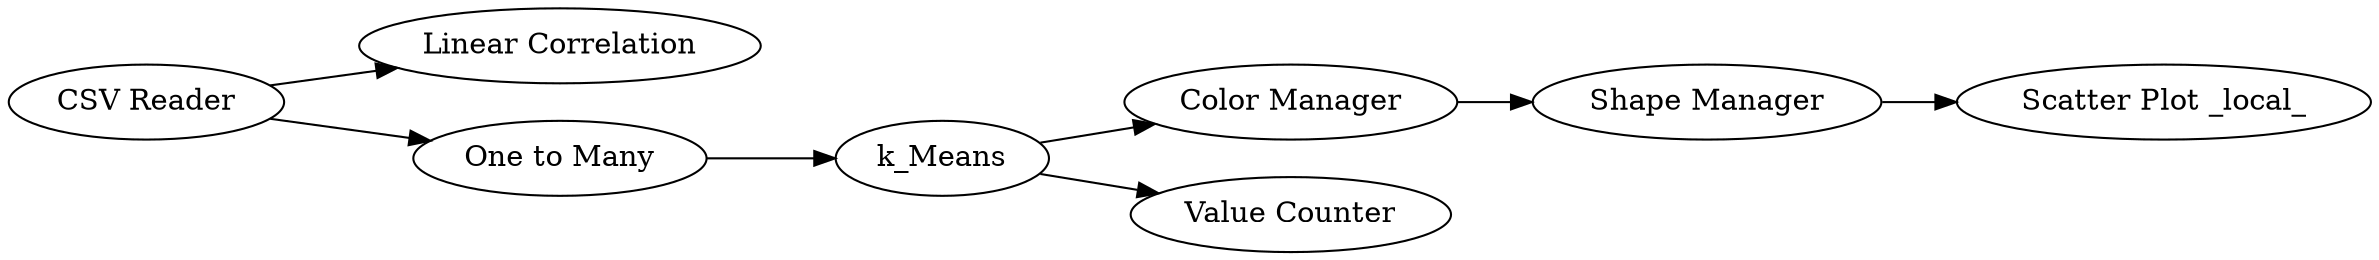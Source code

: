 digraph {
	"-5761605446505947735_4" [label="Linear Correlation"]
	"-5761605446505947735_116" [label="Shape Manager"]
	"-5761605446505947735_115" [label="Color Manager"]
	"-5761605446505947735_120" [label=k_Means]
	"-5761605446505947735_10" [label="Value Counter"]
	"-5761605446505947735_117" [label="Scatter Plot _local_"]
	"-5761605446505947735_119" [label="CSV Reader"]
	"-5761605446505947735_121" [label="One to Many"]
	"-5761605446505947735_121" -> "-5761605446505947735_120"
	"-5761605446505947735_119" -> "-5761605446505947735_121"
	"-5761605446505947735_119" -> "-5761605446505947735_4"
	"-5761605446505947735_120" -> "-5761605446505947735_115"
	"-5761605446505947735_115" -> "-5761605446505947735_116"
	"-5761605446505947735_120" -> "-5761605446505947735_10"
	"-5761605446505947735_116" -> "-5761605446505947735_117"
	rankdir=LR
}
